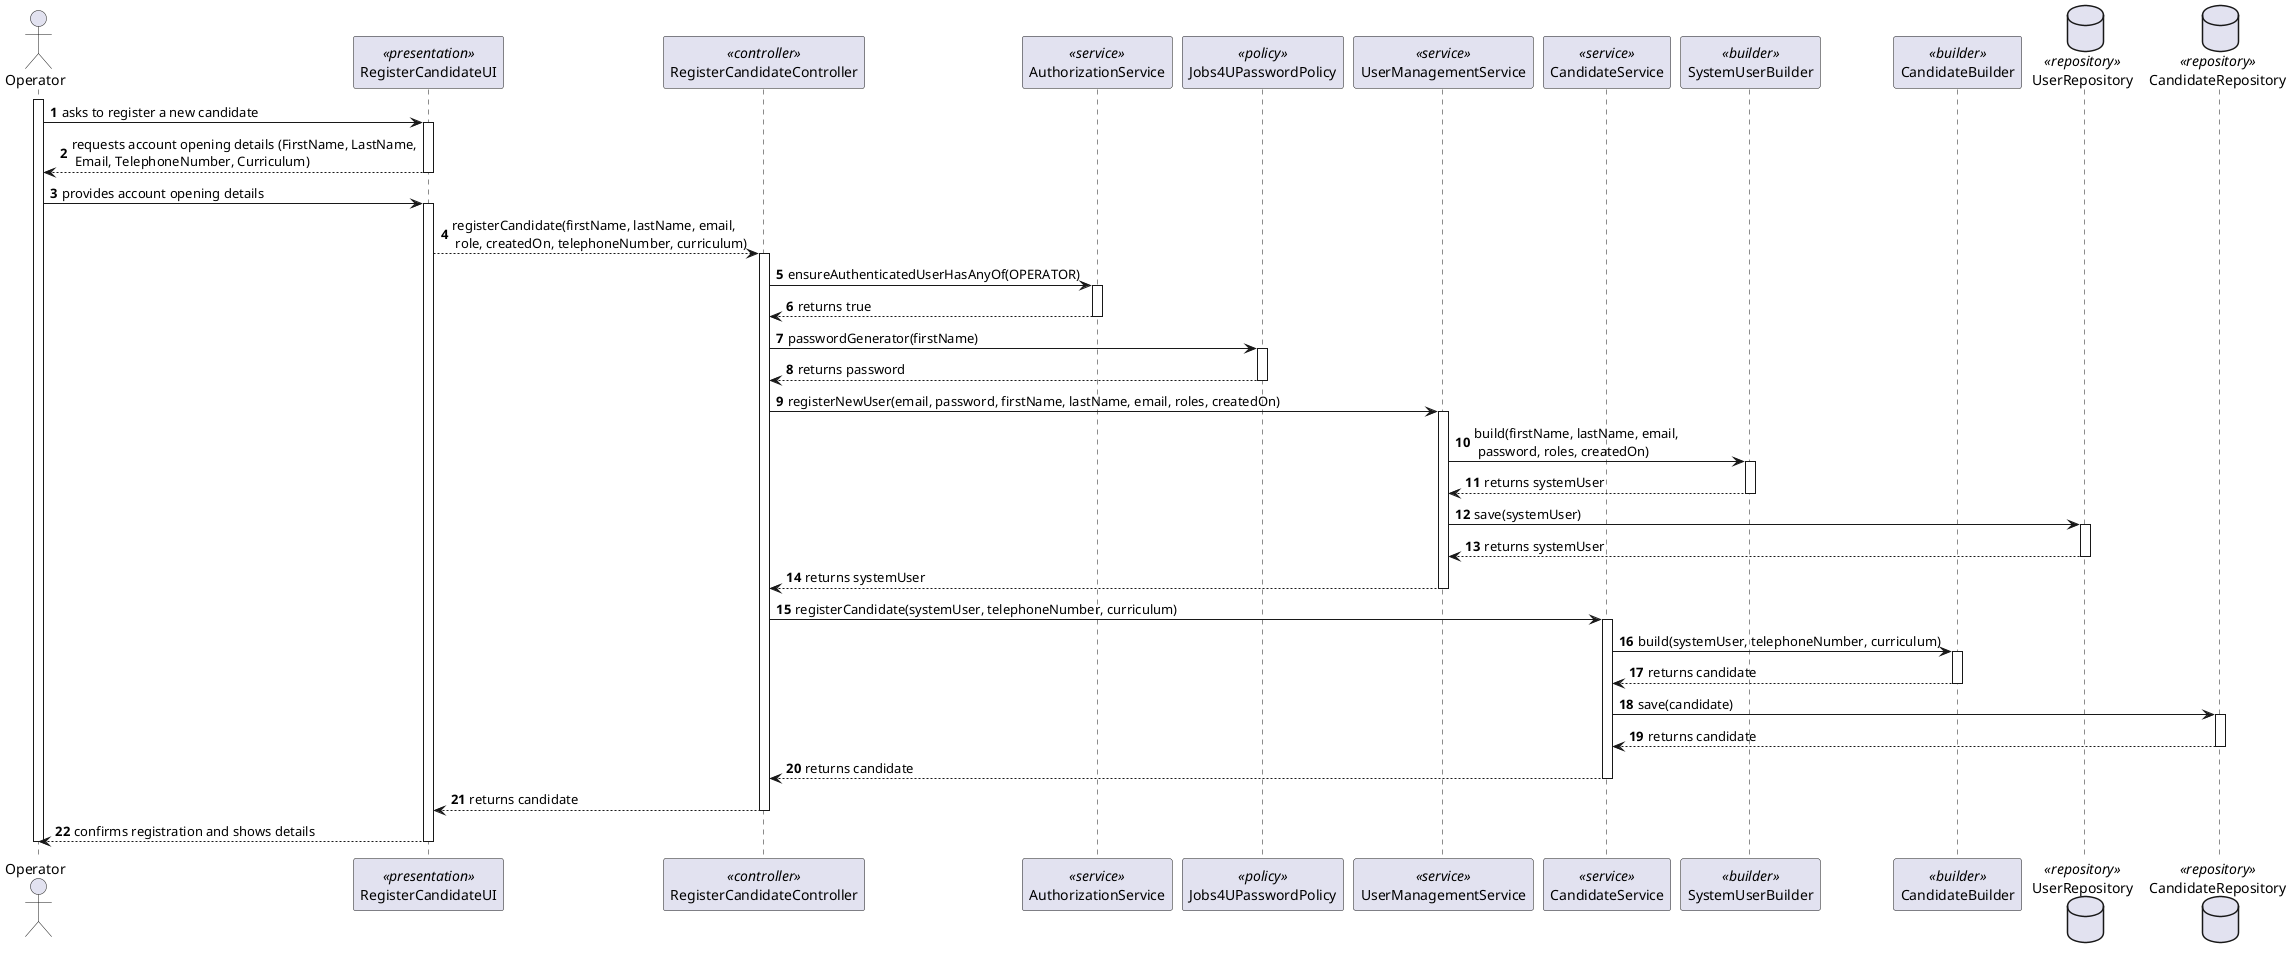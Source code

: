 @startuml
autonumber

actor Operator

participant RegisterCandidateUI <<presentation>>
participant RegisterCandidateController <<controller>>

participant AuthorizationService <<service>>
participant Jobs4UPasswordPolicy <<policy>>

participant UserManagementService <<service>>
participant CandidateService <<service>>

participant SystemUserBuilder <<builder>>
participant CandidateBuilder <<builder>>

database UserRepository <<repository>>
database CandidateRepository <<repository>>

activate Operator

    Operator -> RegisterCandidateUI : asks to register a new candidate
    activate RegisterCandidateUI


       RegisterCandidateUI --> Operator : requests account opening details (FirstName, LastName,\n Email, TelephoneNumber, Curriculum)
    deactivate RegisterCandidateUI

    Operator -> RegisterCandidateUI : provides account opening details
    activate RegisterCandidateUI

       RegisterCandidateUI --> RegisterCandidateController : registerCandidate(firstName, lastName, email,\n role, createdOn, telephoneNumber, curriculum)
       activate RegisterCandidateController

             RegisterCandidateController -> AuthorizationService : ensureAuthenticatedUserHasAnyOf(OPERATOR)
             activate AuthorizationService

                AuthorizationService --> RegisterCandidateController : returns true
             deactivate AuthorizationService

             RegisterCandidateController -> Jobs4UPasswordPolicy : passwordGenerator(firstName)
             activate Jobs4UPasswordPolicy

                Jobs4UPasswordPolicy --> RegisterCandidateController : returns password
             deactivate Jobs4UPasswordPolicy

             RegisterCandidateController -> UserManagementService : registerNewUser(email, password, firstName, lastName, email, roles, createdOn)
             activate UserManagementService

                UserManagementService -> SystemUserBuilder : build(firstName, lastName, email,\n password, roles, createdOn)
                activate SystemUserBuilder

                    SystemUserBuilder --> UserManagementService : returns systemUser
                deactivate SystemUserBuilder

                UserManagementService -> UserRepository : save(systemUser)
                activate UserRepository

                    UserRepository --> UserManagementService : returns systemUser
                deactivate UserRepository

                UserManagementService --> RegisterCandidateController : returns systemUser
             deactivate UserManagementService

             RegisterCandidateController -> CandidateService : registerCandidate(systemUser, telephoneNumber, curriculum)
             activate CandidateService

                CandidateService -> CandidateBuilder : build(systemUser, telephoneNumber, curriculum)
                activate CandidateBuilder

                    CandidateBuilder --> CandidateService : returns candidate
                deactivate CandidateBuilder

                CandidateService -> CandidateRepository : save(candidate)
                activate CandidateRepository

                    CandidateRepository --> CandidateService : returns candidate
                deactivate CandidateRepository

                CandidateService --> RegisterCandidateController : returns candidate
             deactivate CandidateService

             RegisterCandidateController --> RegisterCandidateUI : returns candidate
       deactivate RegisterCandidateController

       RegisterCandidateUI --> Operator : confirms registration and shows details
    deactivate RegisterCandidateUI
deactivate Operator

@enduml
